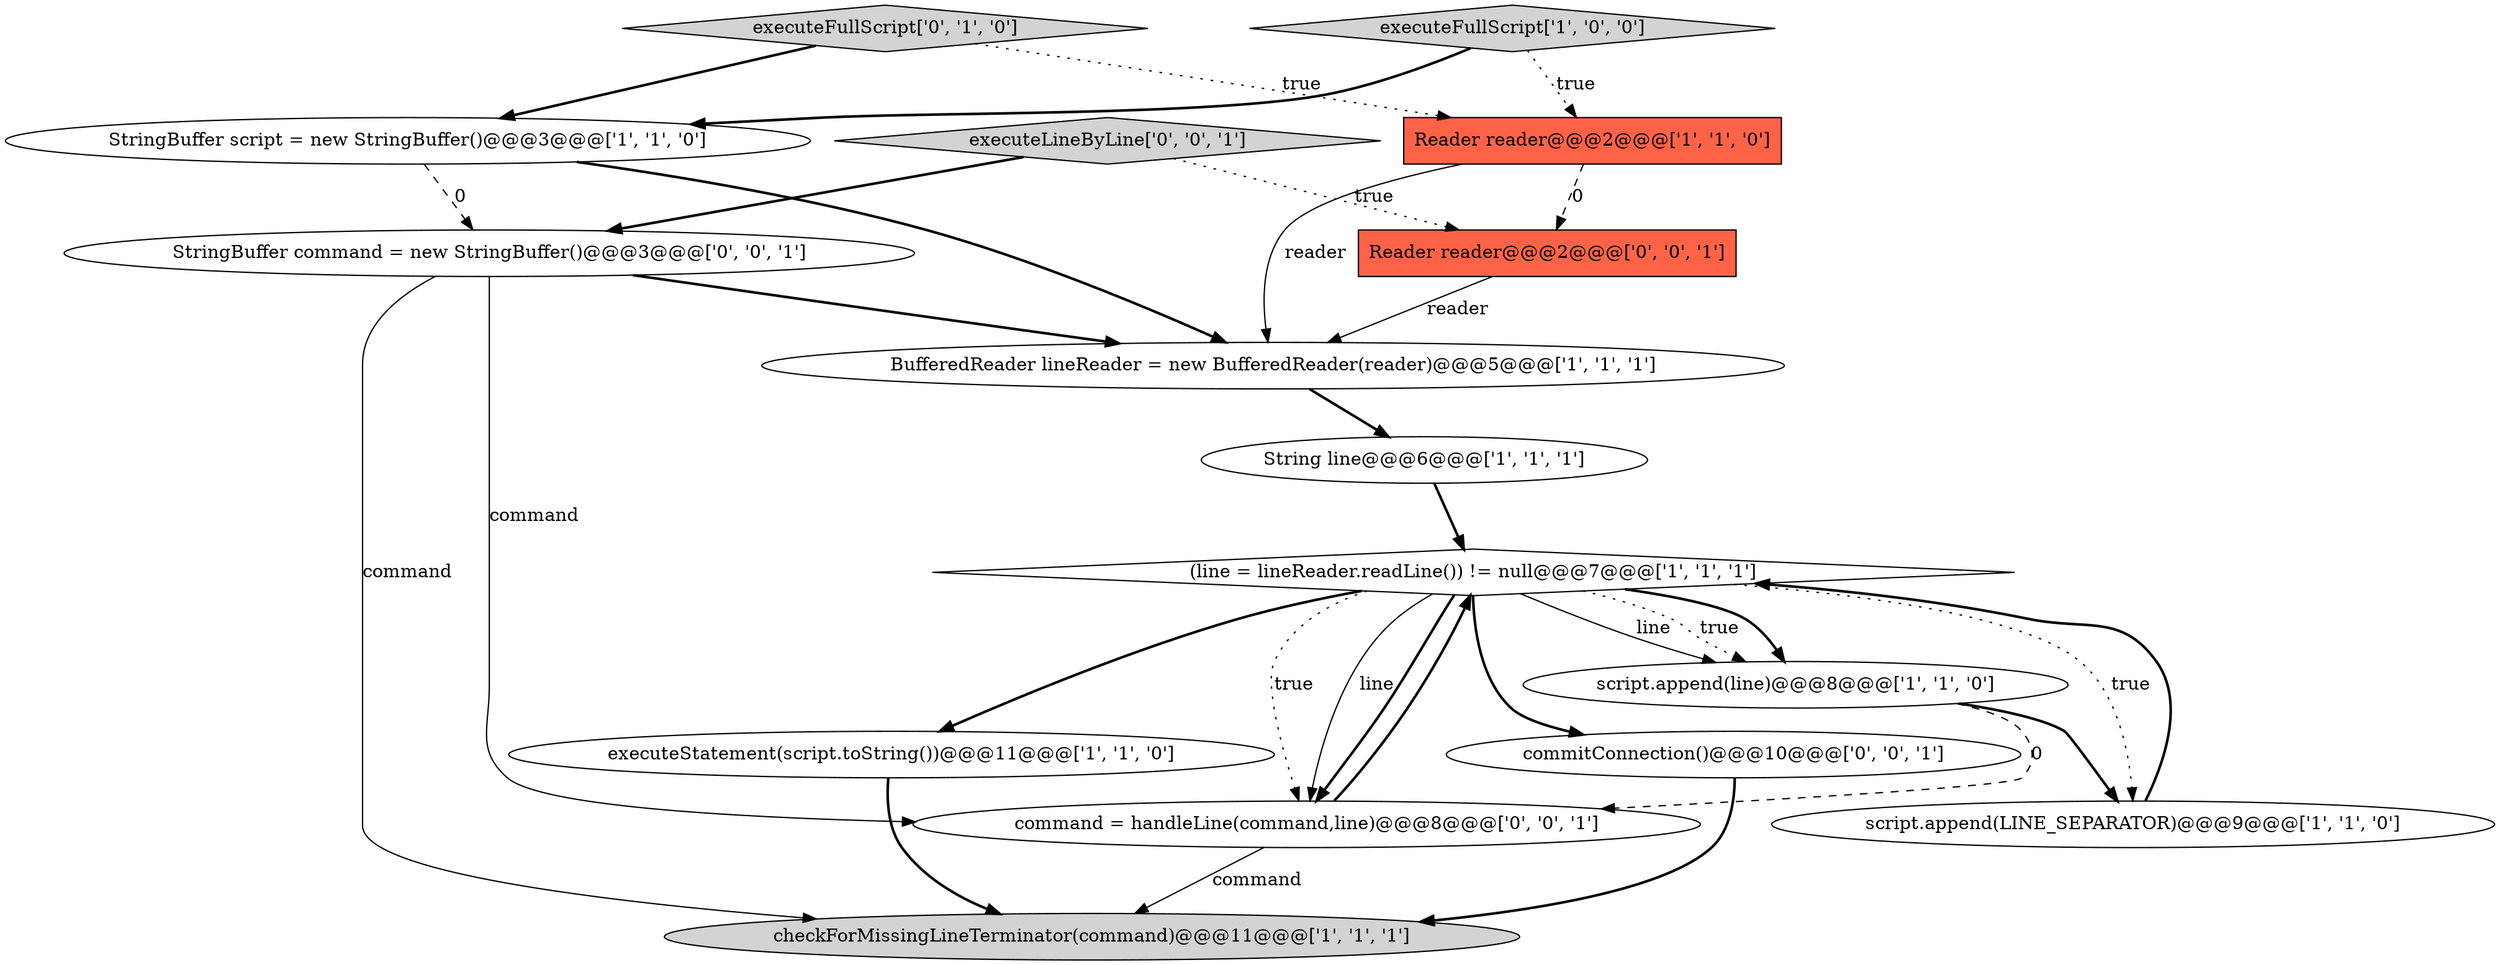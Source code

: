 digraph {
10 [style = filled, label = "executeFullScript['0', '1', '0']", fillcolor = lightgray, shape = diamond image = "AAA0AAABBB2BBB"];
14 [style = filled, label = "command = handleLine(command,line)@@@8@@@['0', '0', '1']", fillcolor = white, shape = ellipse image = "AAA0AAABBB3BBB"];
6 [style = filled, label = "script.append(LINE_SEPARATOR)@@@9@@@['1', '1', '0']", fillcolor = white, shape = ellipse image = "AAA0AAABBB1BBB"];
1 [style = filled, label = "executeFullScript['1', '0', '0']", fillcolor = lightgray, shape = diamond image = "AAA0AAABBB1BBB"];
2 [style = filled, label = "executeStatement(script.toString())@@@11@@@['1', '1', '0']", fillcolor = white, shape = ellipse image = "AAA0AAABBB1BBB"];
0 [style = filled, label = "checkForMissingLineTerminator(command)@@@11@@@['1', '1', '1']", fillcolor = lightgray, shape = ellipse image = "AAA0AAABBB1BBB"];
7 [style = filled, label = "script.append(line)@@@8@@@['1', '1', '0']", fillcolor = white, shape = ellipse image = "AAA0AAABBB1BBB"];
8 [style = filled, label = "BufferedReader lineReader = new BufferedReader(reader)@@@5@@@['1', '1', '1']", fillcolor = white, shape = ellipse image = "AAA0AAABBB1BBB"];
9 [style = filled, label = "(line = lineReader.readLine()) != null@@@7@@@['1', '1', '1']", fillcolor = white, shape = diamond image = "AAA0AAABBB1BBB"];
13 [style = filled, label = "StringBuffer command = new StringBuffer()@@@3@@@['0', '0', '1']", fillcolor = white, shape = ellipse image = "AAA0AAABBB3BBB"];
15 [style = filled, label = "executeLineByLine['0', '0', '1']", fillcolor = lightgray, shape = diamond image = "AAA0AAABBB3BBB"];
3 [style = filled, label = "String line@@@6@@@['1', '1', '1']", fillcolor = white, shape = ellipse image = "AAA0AAABBB1BBB"];
12 [style = filled, label = "commitConnection()@@@10@@@['0', '0', '1']", fillcolor = white, shape = ellipse image = "AAA0AAABBB3BBB"];
11 [style = filled, label = "Reader reader@@@2@@@['0', '0', '1']", fillcolor = tomato, shape = box image = "AAA0AAABBB3BBB"];
5 [style = filled, label = "Reader reader@@@2@@@['1', '1', '0']", fillcolor = tomato, shape = box image = "AAA0AAABBB1BBB"];
4 [style = filled, label = "StringBuffer script = new StringBuffer()@@@3@@@['1', '1', '0']", fillcolor = white, shape = ellipse image = "AAA0AAABBB1BBB"];
11->8 [style = solid, label="reader"];
1->4 [style = bold, label=""];
15->13 [style = bold, label=""];
13->14 [style = solid, label="command"];
9->2 [style = bold, label=""];
7->14 [style = dashed, label="0"];
8->3 [style = bold, label=""];
14->0 [style = solid, label="command"];
13->0 [style = solid, label="command"];
9->7 [style = bold, label=""];
9->6 [style = dotted, label="true"];
10->5 [style = dotted, label="true"];
9->7 [style = solid, label="line"];
12->0 [style = bold, label=""];
9->14 [style = dotted, label="true"];
3->9 [style = bold, label=""];
2->0 [style = bold, label=""];
9->14 [style = solid, label="line"];
5->11 [style = dashed, label="0"];
7->6 [style = bold, label=""];
15->11 [style = dotted, label="true"];
9->14 [style = bold, label=""];
10->4 [style = bold, label=""];
4->8 [style = bold, label=""];
14->9 [style = bold, label=""];
5->8 [style = solid, label="reader"];
9->12 [style = bold, label=""];
6->9 [style = bold, label=""];
13->8 [style = bold, label=""];
9->7 [style = dotted, label="true"];
4->13 [style = dashed, label="0"];
1->5 [style = dotted, label="true"];
}
